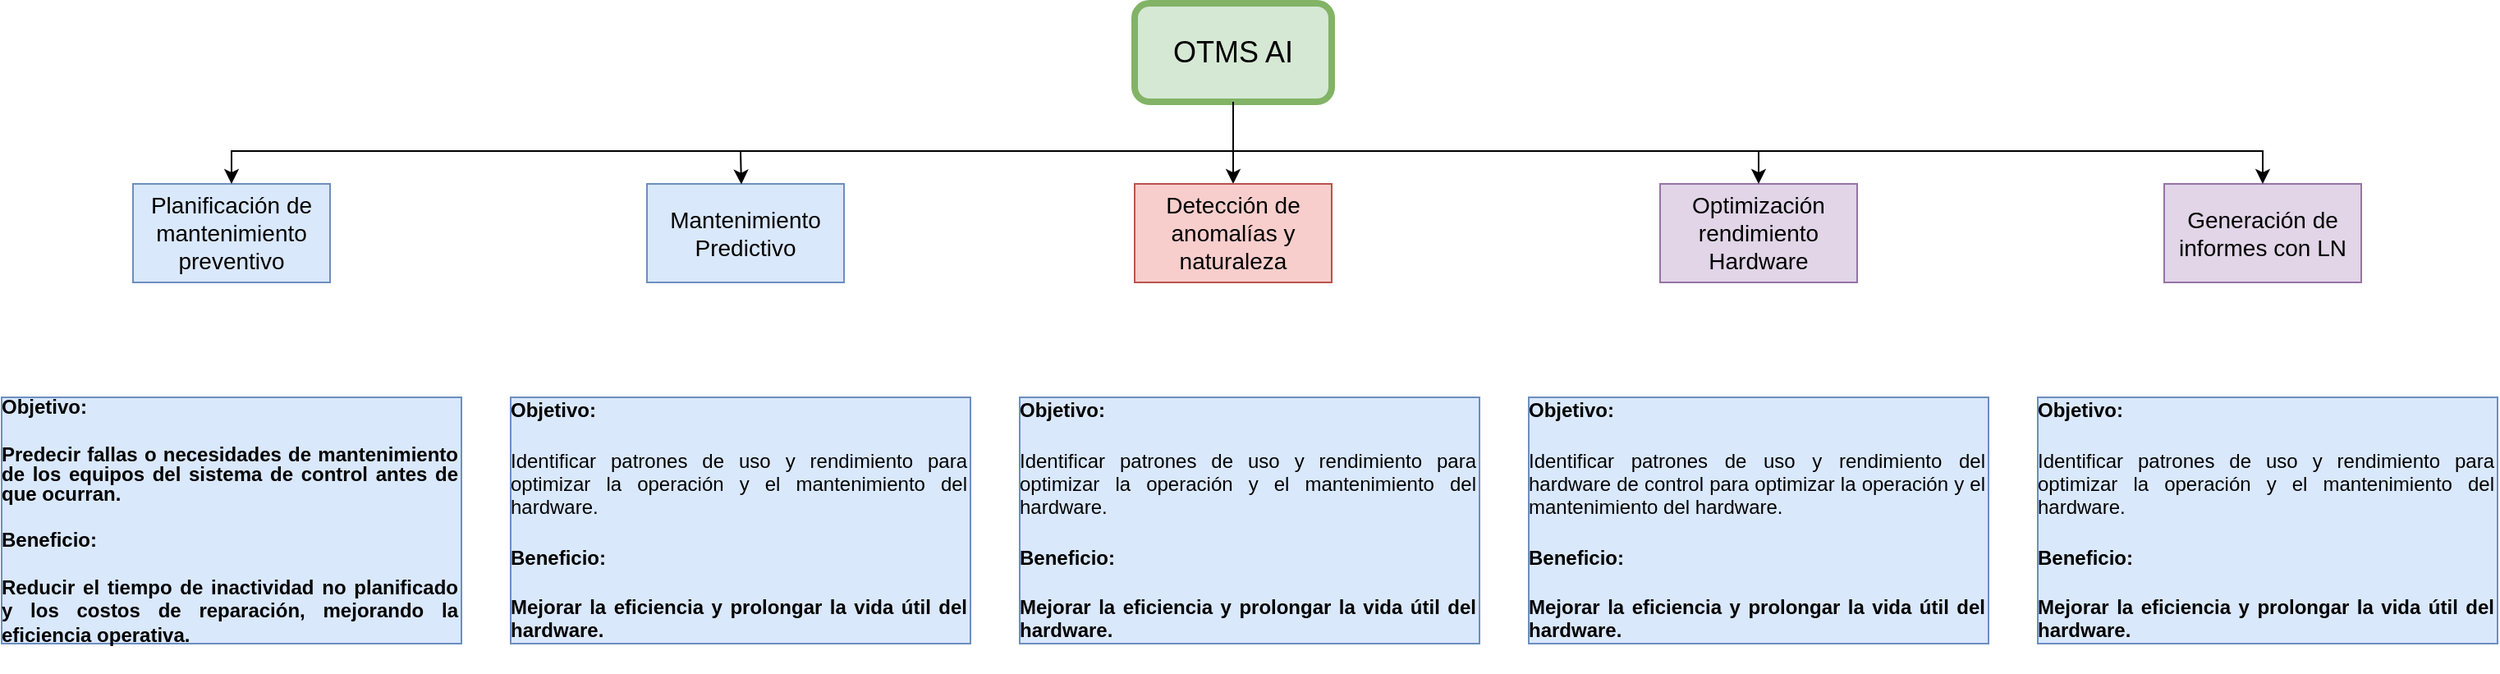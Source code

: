 <mxfile version="24.6.2" type="github">
  <diagram name="Página-1" id="28DYMGYW-lTGbGgKYK9i">
    <mxGraphModel dx="2610" dy="939" grid="1" gridSize="10" guides="1" tooltips="1" connect="1" arrows="1" fold="1" page="1" pageScale="1" pageWidth="827" pageHeight="1169" math="0" shadow="0">
      <root>
        <mxCell id="0" />
        <mxCell id="1" parent="0" />
        <mxCell id="Kg6lwI2vOc3HsI6Ho88o-5" value="" style="edgeStyle=orthogonalEdgeStyle;rounded=0;orthogonalLoop=1;jettySize=auto;html=1;" edge="1" parent="1" source="Kg6lwI2vOc3HsI6Ho88o-1" target="Kg6lwI2vOc3HsI6Ho88o-4">
          <mxGeometry relative="1" as="geometry" />
        </mxCell>
        <mxCell id="Kg6lwI2vOc3HsI6Ho88o-1" value="OTMS AI" style="rounded=1;whiteSpace=wrap;html=1;fillColor=#d5e8d4;strokeColor=#82b366;strokeWidth=4;fontSize=18;" vertex="1" parent="1">
          <mxGeometry x="-60" y="60" width="120" height="60" as="geometry" />
        </mxCell>
        <mxCell id="Kg6lwI2vOc3HsI6Ho88o-2" value="Mantenimiento Predictivo" style="rounded=0;whiteSpace=wrap;html=1;fontSize=14;fillColor=#dae8fc;strokeColor=#6c8ebf;" vertex="1" parent="1">
          <mxGeometry x="-357" y="170" width="120" height="60" as="geometry" />
        </mxCell>
        <mxCell id="Kg6lwI2vOc3HsI6Ho88o-3" value="Optimización rendimiento Hardware" style="rounded=0;whiteSpace=wrap;html=1;fontSize=14;fillColor=#e1d5e7;strokeColor=#9673a6;" vertex="1" parent="1">
          <mxGeometry x="260" y="170" width="120" height="60" as="geometry" />
        </mxCell>
        <mxCell id="Kg6lwI2vOc3HsI6Ho88o-4" value="Detección de anomalías y naturaleza" style="rounded=0;whiteSpace=wrap;html=1;fontSize=14;fillColor=#f8cecc;strokeColor=#b85450;" vertex="1" parent="1">
          <mxGeometry x="-60" y="170" width="120" height="60" as="geometry" />
        </mxCell>
        <mxCell id="Kg6lwI2vOc3HsI6Ho88o-9" value="" style="endArrow=classic;html=1;rounded=0;exitX=0.5;exitY=1;exitDx=0;exitDy=0;entryX=0.479;entryY=0.005;entryDx=0;entryDy=0;entryPerimeter=0;" edge="1" parent="1" target="Kg6lwI2vOc3HsI6Ho88o-2">
          <mxGeometry width="50" height="50" relative="1" as="geometry">
            <mxPoint y="120" as="sourcePoint" />
            <mxPoint x="-298" y="170" as="targetPoint" />
            <Array as="points">
              <mxPoint y="150" />
              <mxPoint x="-300" y="150" />
            </Array>
          </mxGeometry>
        </mxCell>
        <mxCell id="Kg6lwI2vOc3HsI6Ho88o-11" value="" style="edgeStyle=none;orthogonalLoop=1;jettySize=auto;html=1;rounded=0;entryX=0.5;entryY=0;entryDx=0;entryDy=0;" edge="1" parent="1" target="Kg6lwI2vOc3HsI6Ho88o-3">
          <mxGeometry width="80" relative="1" as="geometry">
            <mxPoint y="120" as="sourcePoint" />
            <mxPoint x="30" y="160" as="targetPoint" />
            <Array as="points">
              <mxPoint y="150" />
              <mxPoint x="320" y="150" />
            </Array>
          </mxGeometry>
        </mxCell>
        <mxCell id="Kg6lwI2vOc3HsI6Ho88o-12" value="Planificación de mantenimiento preventivo" style="rounded=0;whiteSpace=wrap;html=1;fontSize=14;fillColor=#dae8fc;strokeColor=#6c8ebf;" vertex="1" parent="1">
          <mxGeometry x="-670" y="170" width="120" height="60" as="geometry" />
        </mxCell>
        <mxCell id="Kg6lwI2vOc3HsI6Ho88o-14" value="&lt;h4 style=&quot;text-align: justify;&quot;&gt;Objetivo:&lt;/h4&gt;&lt;h4 style=&quot;text-align: justify; line-height: 100%;&quot;&gt;Predecir fallas o necesidades de mantenimiento de los equipos del sistema de control antes de que ocurran.&lt;/h4&gt;&lt;h4 style=&quot;text-align: justify; line-height: 100%;&quot;&gt;Beneficio:&lt;/h4&gt;&lt;h4 style=&quot;text-align: justify;&quot;&gt;Reducir el tiempo de inactividad no planificado y los costos de reparación, mejorando la eficiencia operativa.&lt;/h4&gt;" style="rounded=0;whiteSpace=wrap;html=1;fontSize=12;fillColor=#dae8fc;strokeColor=#6c8ebf;align=right;verticalAlign=middle;" vertex="1" parent="1">
          <mxGeometry x="-750" y="300" width="280" height="150" as="geometry" />
        </mxCell>
        <mxCell id="Kg6lwI2vOc3HsI6Ho88o-15" value="" style="edgeStyle=elbowEdgeStyle;orthogonalLoop=1;jettySize=auto;html=1;rounded=0;elbow=vertical;entryX=0.5;entryY=0;entryDx=0;entryDy=0;" edge="1" parent="1" target="Kg6lwI2vOc3HsI6Ho88o-12">
          <mxGeometry width="80" relative="1" as="geometry">
            <mxPoint x="-300" y="150" as="sourcePoint" />
            <mxPoint x="-450" y="130" as="targetPoint" />
            <Array as="points">
              <mxPoint x="-470" y="150" />
            </Array>
          </mxGeometry>
        </mxCell>
        <mxCell id="Kg6lwI2vOc3HsI6Ho88o-16" value="Generación de informes con LN" style="rounded=0;whiteSpace=wrap;html=1;fontSize=14;fillColor=#e1d5e7;strokeColor=#9673a6;" vertex="1" parent="1">
          <mxGeometry x="567" y="170" width="120" height="60" as="geometry" />
        </mxCell>
        <mxCell id="Kg6lwI2vOc3HsI6Ho88o-17" value="" style="edgeStyle=elbowEdgeStyle;orthogonalLoop=1;jettySize=auto;html=1;rounded=0;elbow=vertical;entryX=0.5;entryY=0;entryDx=0;entryDy=0;" edge="1" parent="1" target="Kg6lwI2vOc3HsI6Ho88o-16">
          <mxGeometry width="80" relative="1" as="geometry">
            <mxPoint x="320" y="150" as="sourcePoint" />
            <mxPoint x="630" y="170" as="targetPoint" />
            <Array as="points">
              <mxPoint x="490" y="150" />
            </Array>
          </mxGeometry>
        </mxCell>
        <mxCell id="Kg6lwI2vOc3HsI6Ho88o-19" value="&lt;h4 style=&quot;text-align: justify;&quot;&gt;Objetivo:&lt;/h4&gt;&lt;p style=&quot;text-align: justify;&quot;&gt;Identificar patrones de uso y rendimiento para optimizar la operación y el mantenimiento del hardware.&lt;/p&gt;&lt;h4 style=&quot;text-align: justify;&quot;&gt;Beneficio:&lt;/h4&gt;&lt;h4 style=&quot;text-align: justify;&quot;&gt;Mejorar la eficiencia y prolongar la vida útil del hardware.&lt;/h4&gt;" style="rounded=0;whiteSpace=wrap;html=1;fontSize=12;fillColor=#dae8fc;strokeColor=#6c8ebf;align=right;verticalAlign=middle;" vertex="1" parent="1">
          <mxGeometry x="-440" y="300" width="280" height="150" as="geometry" />
        </mxCell>
        <mxCell id="Kg6lwI2vOc3HsI6Ho88o-20" value="&lt;h4 style=&quot;text-align: justify;&quot;&gt;Objetivo:&lt;/h4&gt;&lt;p style=&quot;text-align: justify;&quot;&gt;Identificar patrones de uso y rendimiento del hardware de control para optimizar la operación y el mantenimiento del hardware.&lt;/p&gt;&lt;h4 style=&quot;text-align: justify;&quot;&gt;Beneficio:&lt;/h4&gt;&lt;h4 style=&quot;text-align: justify;&quot;&gt;Mejorar la eficiencia y prolongar la vida útil del hardware.&lt;/h4&gt;" style="rounded=0;whiteSpace=wrap;html=1;fontSize=12;fillColor=#dae8fc;strokeColor=#6c8ebf;align=right;verticalAlign=middle;" vertex="1" parent="1">
          <mxGeometry x="180" y="300" width="280" height="150" as="geometry" />
        </mxCell>
        <mxCell id="Kg6lwI2vOc3HsI6Ho88o-21" value="&lt;h4 style=&quot;text-align: justify;&quot;&gt;Objetivo:&lt;/h4&gt;&lt;p style=&quot;text-align: justify;&quot;&gt;Identificar patrones de uso y rendimiento para optimizar la operación y el mantenimiento del hardware.&lt;/p&gt;&lt;h4 style=&quot;text-align: justify;&quot;&gt;Beneficio:&lt;/h4&gt;&lt;h4 style=&quot;text-align: justify;&quot;&gt;Mejorar la eficiencia y prolongar la vida útil del hardware.&lt;/h4&gt;" style="rounded=0;whiteSpace=wrap;html=1;fontSize=12;fillColor=#dae8fc;strokeColor=#6c8ebf;align=right;verticalAlign=middle;" vertex="1" parent="1">
          <mxGeometry x="-130" y="300" width="280" height="150" as="geometry" />
        </mxCell>
        <mxCell id="Kg6lwI2vOc3HsI6Ho88o-22" value="&lt;h4 style=&quot;text-align: justify;&quot;&gt;Objetivo:&lt;/h4&gt;&lt;p style=&quot;text-align: justify;&quot;&gt;Identificar patrones de uso y rendimiento para optimizar la operación y el mantenimiento del hardware.&lt;/p&gt;&lt;h4 style=&quot;text-align: justify;&quot;&gt;Beneficio:&lt;/h4&gt;&lt;h4 style=&quot;text-align: justify;&quot;&gt;Mejorar la eficiencia y prolongar la vida útil del hardware.&lt;/h4&gt;" style="rounded=0;whiteSpace=wrap;html=1;fontSize=12;fillColor=#dae8fc;strokeColor=#6c8ebf;align=right;verticalAlign=middle;" vertex="1" parent="1">
          <mxGeometry x="490" y="300" width="280" height="150" as="geometry" />
        </mxCell>
      </root>
    </mxGraphModel>
  </diagram>
</mxfile>
